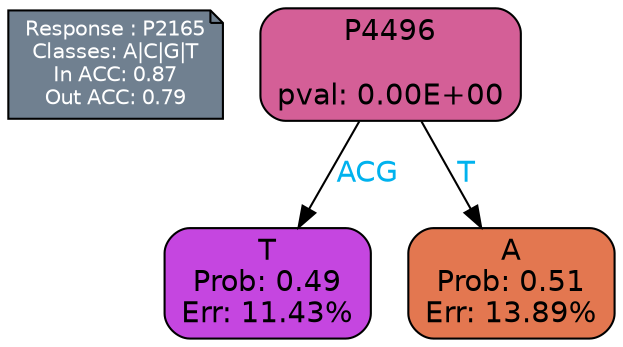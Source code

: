 digraph Tree {
node [shape=box, style="filled, rounded", color="black", fontname=helvetica] ;
graph [ranksep=equally, splines=polylines, bgcolor=transparent, dpi=600] ;
edge [fontname=helvetica] ;
LEGEND [label="Response : P2165
Classes: A|C|G|T
In ACC: 0.87
Out ACC: 0.79
",shape=note,align=left,style=filled,fillcolor="slategray",fontcolor="white",fontsize=10];1 [label="P4496

pval: 0.00E+00", fillcolor="#d45f97"] ;
2 [label="T
Prob: 0.49
Err: 11.43%", fillcolor="#c546e0"] ;
3 [label="A
Prob: 0.51
Err: 13.89%", fillcolor="#e37750"] ;
1 -> 2 [label="ACG",fontcolor=deepskyblue2] ;
1 -> 3 [label="T",fontcolor=deepskyblue2] ;
{rank = same; 2;3;}{rank = same; LEGEND;1;}}